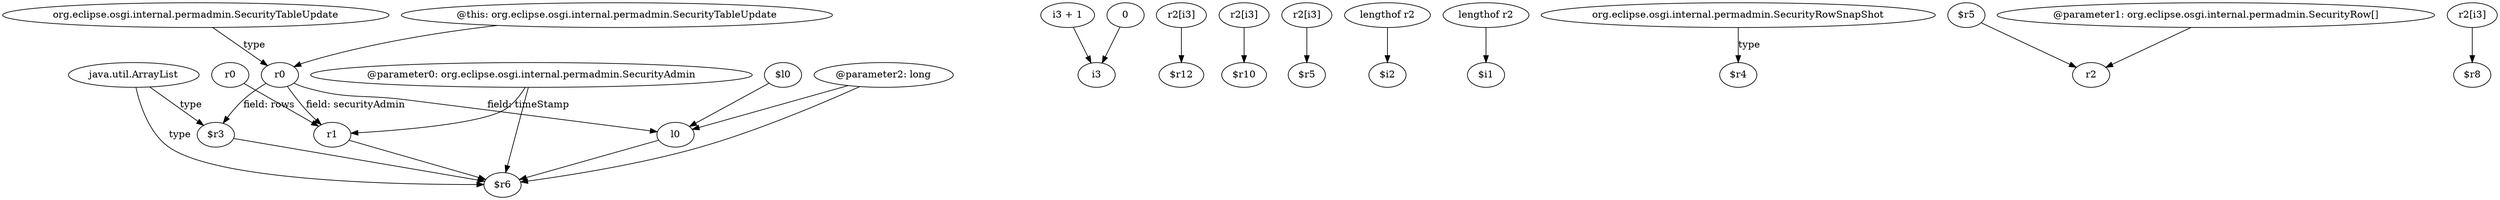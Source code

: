 digraph g {
0[label="java.util.ArrayList"]
1[label="$r3"]
0->1[label="type"]
2[label="r0"]
2->1[label="field: rows"]
3[label="@parameter0: org.eclipse.osgi.internal.permadmin.SecurityAdmin"]
4[label="r1"]
3->4[label=""]
5[label="$r6"]
4->5[label=""]
6[label="org.eclipse.osgi.internal.permadmin.SecurityTableUpdate"]
6->2[label="type"]
7[label="i3 + 1"]
8[label="i3"]
7->8[label=""]
9[label="r2[i3]"]
10[label="$r12"]
9->10[label=""]
11[label="@parameter2: long"]
11->5[label=""]
12[label="r2[i3]"]
13[label="$r10"]
12->13[label=""]
14[label="@this: org.eclipse.osgi.internal.permadmin.SecurityTableUpdate"]
14->2[label=""]
15[label="r2[i3]"]
16[label="$r5"]
15->16[label=""]
17[label="l0"]
17->5[label=""]
18[label="lengthof r2"]
19[label="$i2"]
18->19[label=""]
0->5[label="type"]
2->4[label="field: securityAdmin"]
20[label="lengthof r2"]
21[label="$i1"]
20->21[label=""]
3->5[label=""]
11->17[label=""]
22[label="0"]
22->8[label=""]
23[label="org.eclipse.osgi.internal.permadmin.SecurityRowSnapShot"]
24[label="$r4"]
23->24[label="type"]
2->17[label="field: timeStamp"]
25[label="r0"]
25->4[label=""]
26[label="$r5"]
27[label="r2"]
26->27[label=""]
1->5[label=""]
28[label="$l0"]
28->17[label=""]
29[label="@parameter1: org.eclipse.osgi.internal.permadmin.SecurityRow[]"]
29->27[label=""]
30[label="r2[i3]"]
31[label="$r8"]
30->31[label=""]
}